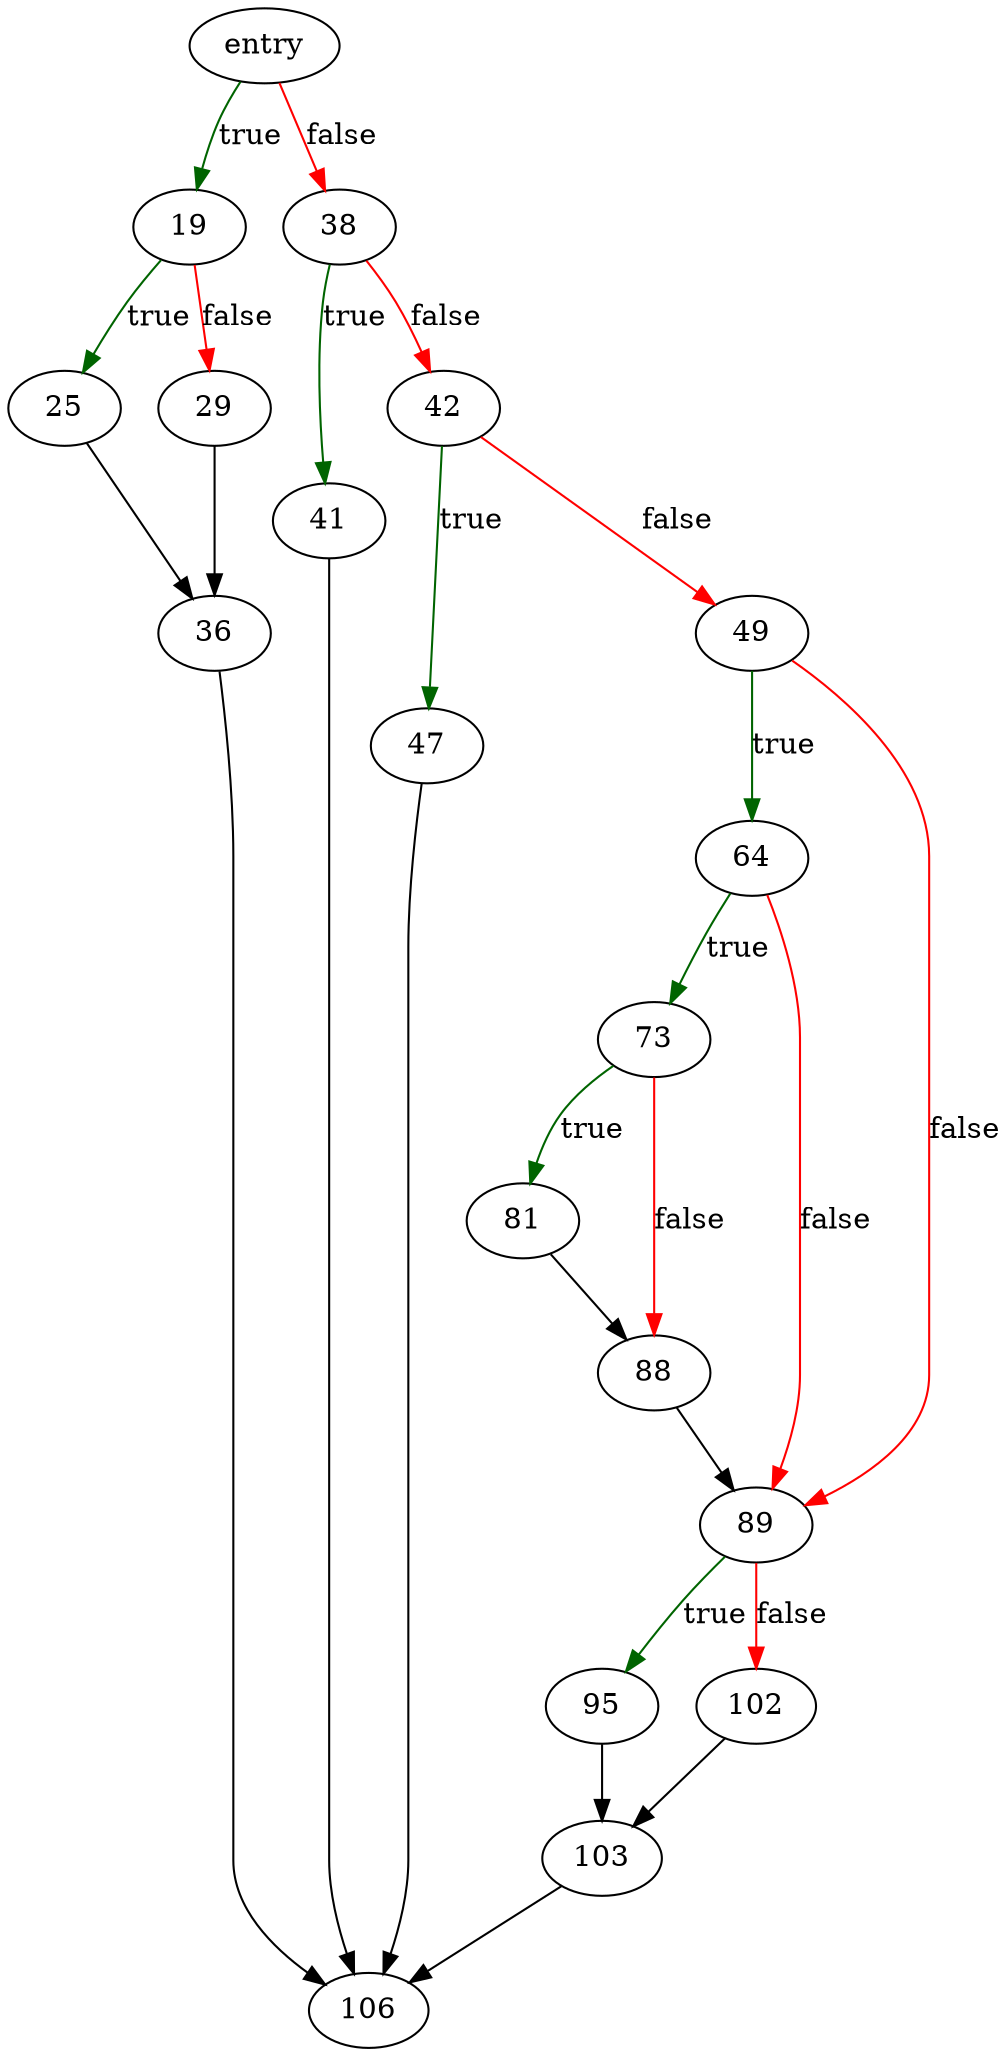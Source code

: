 digraph "sqlite3HashInsert" {
	// Node definitions.
	3 [label=entry];
	19;
	25;
	29;
	36;
	38;
	41;
	42;
	47;
	49;
	64;
	73;
	81;
	88;
	89;
	95;
	102;
	103;
	106;

	// Edge definitions.
	3 -> 19 [
		color=darkgreen
		label=true
	];
	3 -> 38 [
		color=red
		label=false
	];
	19 -> 25 [
		color=darkgreen
		label=true
	];
	19 -> 29 [
		color=red
		label=false
	];
	25 -> 36;
	29 -> 36;
	36 -> 106;
	38 -> 41 [
		color=darkgreen
		label=true
	];
	38 -> 42 [
		color=red
		label=false
	];
	41 -> 106;
	42 -> 47 [
		color=darkgreen
		label=true
	];
	42 -> 49 [
		color=red
		label=false
	];
	47 -> 106;
	49 -> 64 [
		color=darkgreen
		label=true
	];
	49 -> 89 [
		color=red
		label=false
	];
	64 -> 73 [
		color=darkgreen
		label=true
	];
	64 -> 89 [
		color=red
		label=false
	];
	73 -> 81 [
		color=darkgreen
		label=true
	];
	73 -> 88 [
		color=red
		label=false
	];
	81 -> 88;
	88 -> 89;
	89 -> 95 [
		color=darkgreen
		label=true
	];
	89 -> 102 [
		color=red
		label=false
	];
	95 -> 103;
	102 -> 103;
	103 -> 106;
}